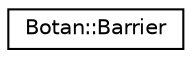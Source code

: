 digraph "Graphical Class Hierarchy"
{
  edge [fontname="Helvetica",fontsize="10",labelfontname="Helvetica",labelfontsize="10"];
  node [fontname="Helvetica",fontsize="10",shape=record];
  rankdir="LR";
  Node0 [label="Botan::Barrier",height=0.2,width=0.4,color="black", fillcolor="white", style="filled",URL="$class_botan_1_1_barrier.html"];
}
